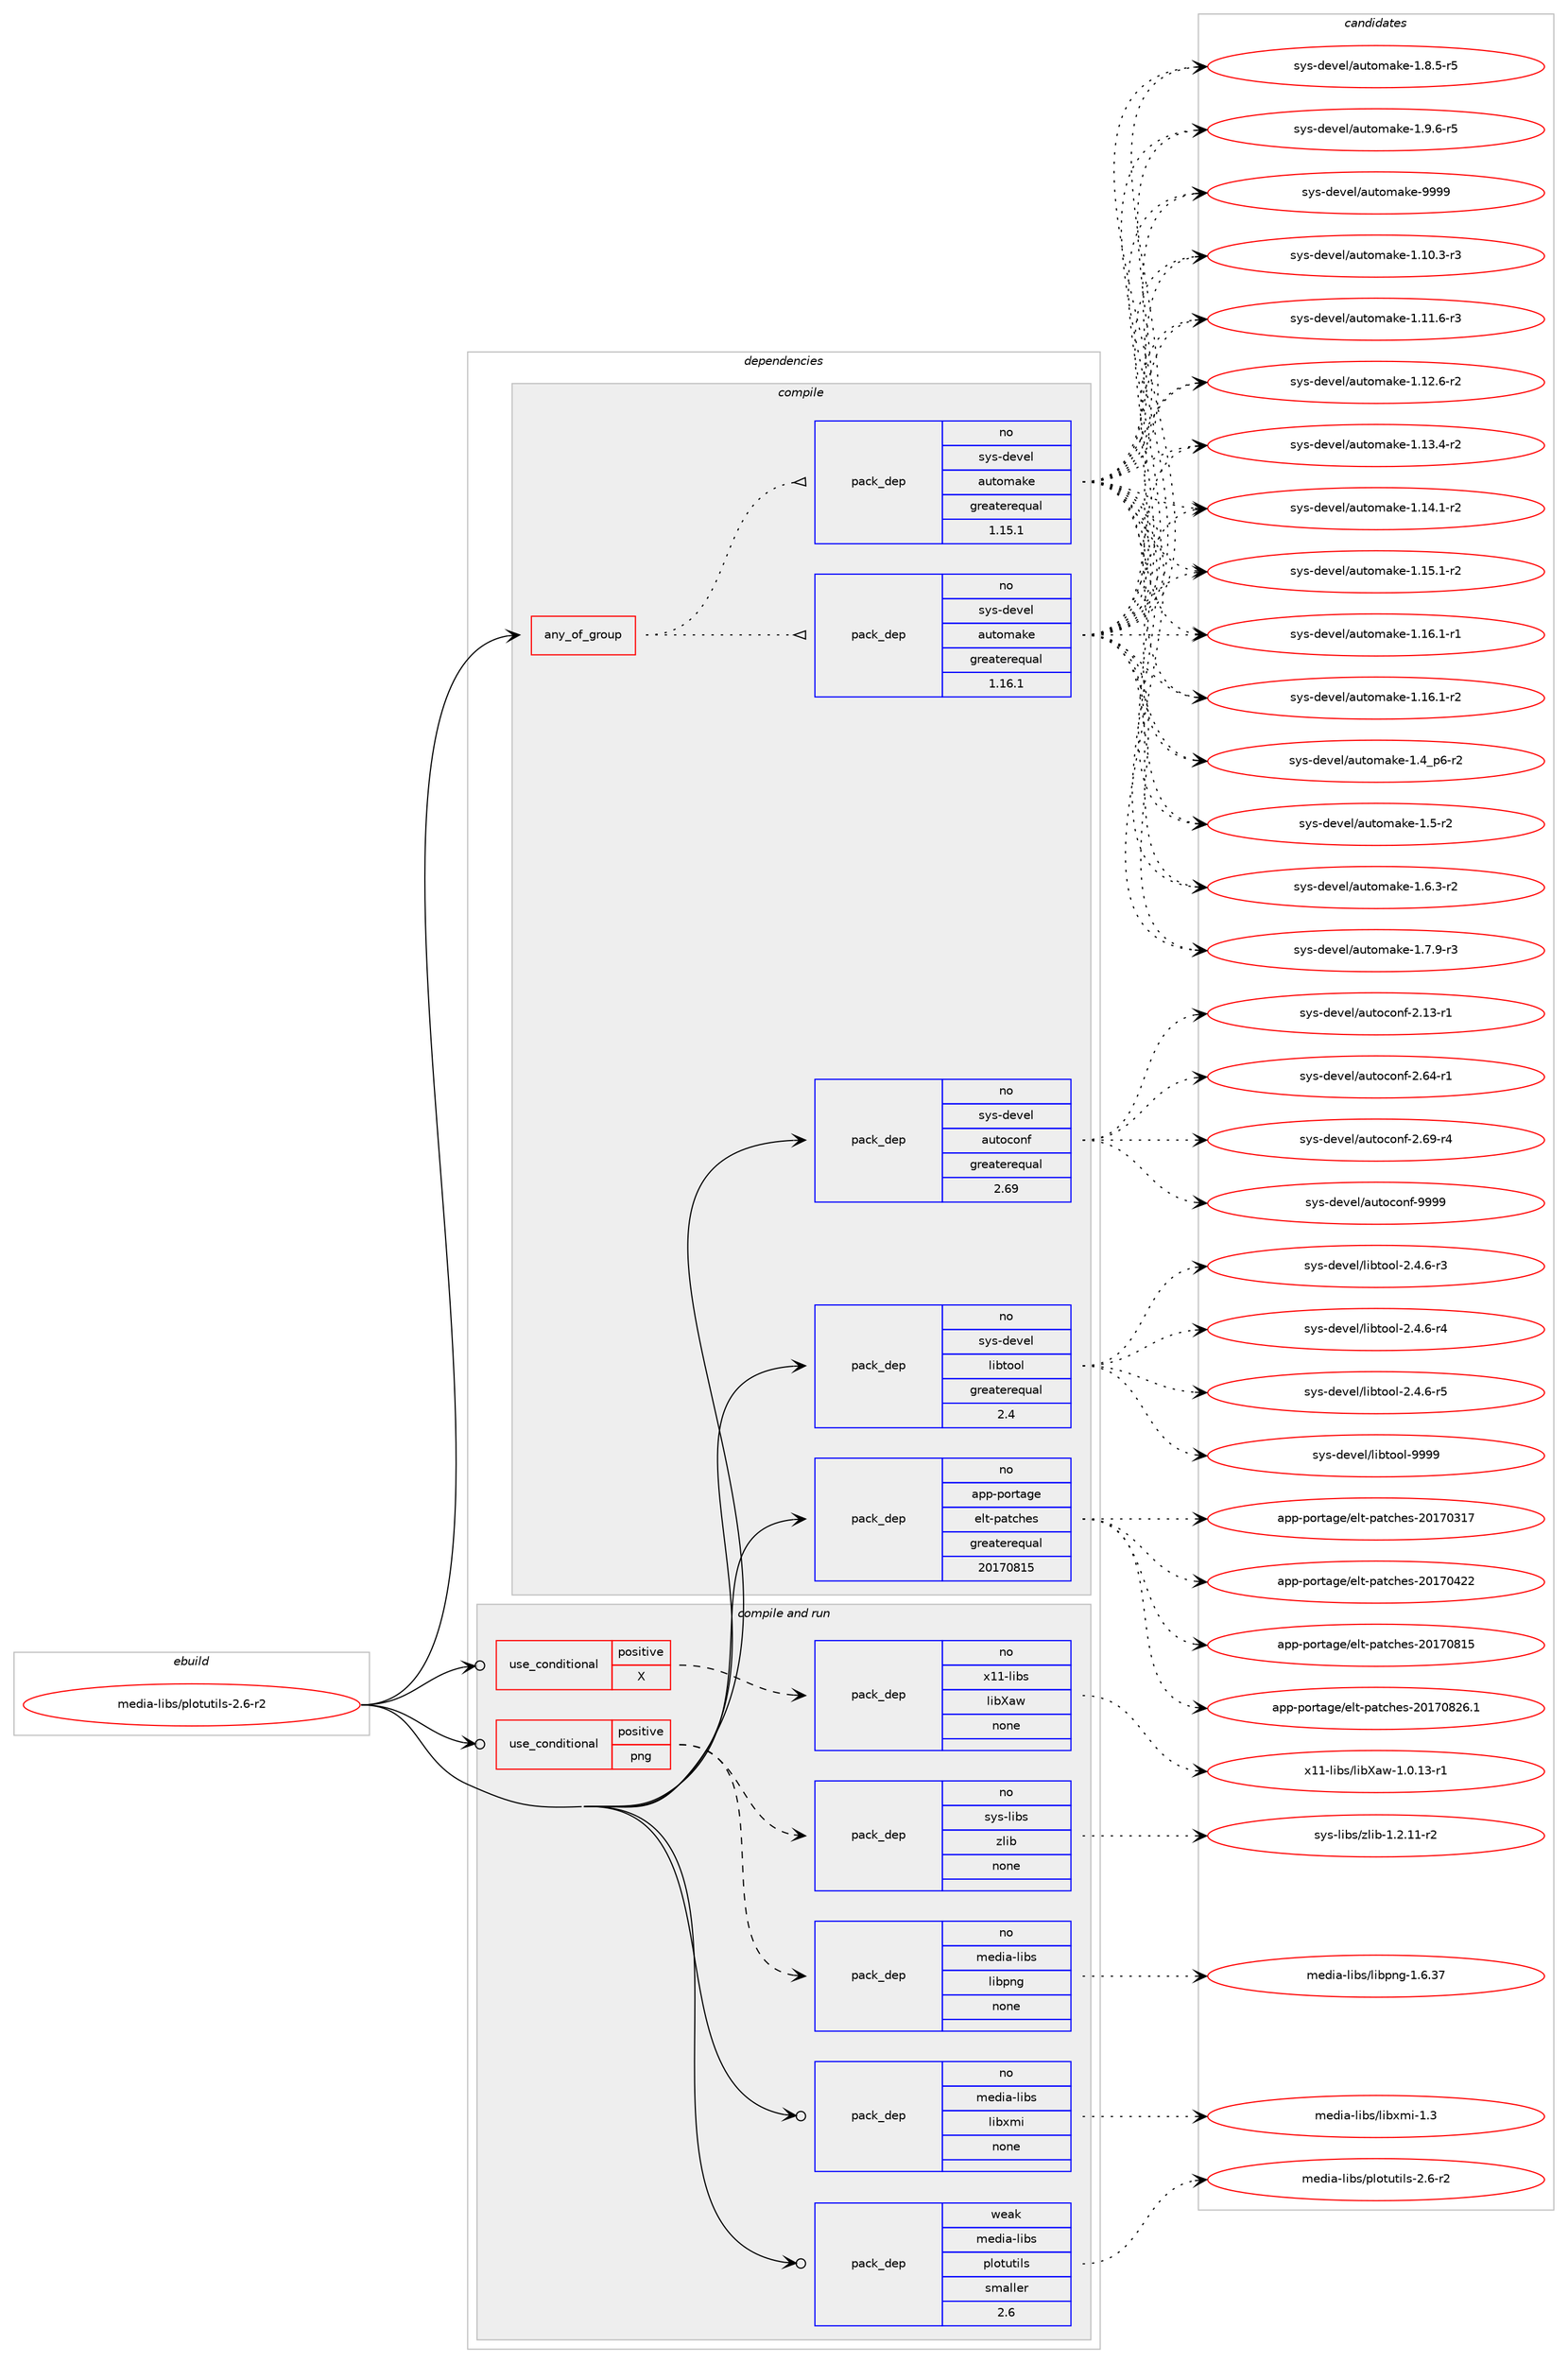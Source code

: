 digraph prolog {

# *************
# Graph options
# *************

newrank=true;
concentrate=true;
compound=true;
graph [rankdir=LR,fontname=Helvetica,fontsize=10,ranksep=1.5];#, ranksep=2.5, nodesep=0.2];
edge  [arrowhead=vee];
node  [fontname=Helvetica,fontsize=10];

# **********
# The ebuild
# **********

subgraph cluster_leftcol {
color=gray;
rank=same;
label=<<i>ebuild</i>>;
id [label="media-libs/plotutils-2.6-r2", color=red, width=4, href="../media-libs/plotutils-2.6-r2.svg"];
}

# ****************
# The dependencies
# ****************

subgraph cluster_midcol {
color=gray;
label=<<i>dependencies</i>>;
subgraph cluster_compile {
fillcolor="#eeeeee";
style=filled;
label=<<i>compile</i>>;
subgraph any13386 {
dependency791203 [label=<<TABLE BORDER="0" CELLBORDER="1" CELLSPACING="0" CELLPADDING="4"><TR><TD CELLPADDING="10">any_of_group</TD></TR></TABLE>>, shape=none, color=red];subgraph pack584786 {
dependency791204 [label=<<TABLE BORDER="0" CELLBORDER="1" CELLSPACING="0" CELLPADDING="4" WIDTH="220"><TR><TD ROWSPAN="6" CELLPADDING="30">pack_dep</TD></TR><TR><TD WIDTH="110">no</TD></TR><TR><TD>sys-devel</TD></TR><TR><TD>automake</TD></TR><TR><TD>greaterequal</TD></TR><TR><TD>1.16.1</TD></TR></TABLE>>, shape=none, color=blue];
}
dependency791203:e -> dependency791204:w [weight=20,style="dotted",arrowhead="oinv"];
subgraph pack584787 {
dependency791205 [label=<<TABLE BORDER="0" CELLBORDER="1" CELLSPACING="0" CELLPADDING="4" WIDTH="220"><TR><TD ROWSPAN="6" CELLPADDING="30">pack_dep</TD></TR><TR><TD WIDTH="110">no</TD></TR><TR><TD>sys-devel</TD></TR><TR><TD>automake</TD></TR><TR><TD>greaterequal</TD></TR><TR><TD>1.15.1</TD></TR></TABLE>>, shape=none, color=blue];
}
dependency791203:e -> dependency791205:w [weight=20,style="dotted",arrowhead="oinv"];
}
id:e -> dependency791203:w [weight=20,style="solid",arrowhead="vee"];
subgraph pack584788 {
dependency791206 [label=<<TABLE BORDER="0" CELLBORDER="1" CELLSPACING="0" CELLPADDING="4" WIDTH="220"><TR><TD ROWSPAN="6" CELLPADDING="30">pack_dep</TD></TR><TR><TD WIDTH="110">no</TD></TR><TR><TD>app-portage</TD></TR><TR><TD>elt-patches</TD></TR><TR><TD>greaterequal</TD></TR><TR><TD>20170815</TD></TR></TABLE>>, shape=none, color=blue];
}
id:e -> dependency791206:w [weight=20,style="solid",arrowhead="vee"];
subgraph pack584789 {
dependency791207 [label=<<TABLE BORDER="0" CELLBORDER="1" CELLSPACING="0" CELLPADDING="4" WIDTH="220"><TR><TD ROWSPAN="6" CELLPADDING="30">pack_dep</TD></TR><TR><TD WIDTH="110">no</TD></TR><TR><TD>sys-devel</TD></TR><TR><TD>autoconf</TD></TR><TR><TD>greaterequal</TD></TR><TR><TD>2.69</TD></TR></TABLE>>, shape=none, color=blue];
}
id:e -> dependency791207:w [weight=20,style="solid",arrowhead="vee"];
subgraph pack584790 {
dependency791208 [label=<<TABLE BORDER="0" CELLBORDER="1" CELLSPACING="0" CELLPADDING="4" WIDTH="220"><TR><TD ROWSPAN="6" CELLPADDING="30">pack_dep</TD></TR><TR><TD WIDTH="110">no</TD></TR><TR><TD>sys-devel</TD></TR><TR><TD>libtool</TD></TR><TR><TD>greaterequal</TD></TR><TR><TD>2.4</TD></TR></TABLE>>, shape=none, color=blue];
}
id:e -> dependency791208:w [weight=20,style="solid",arrowhead="vee"];
}
subgraph cluster_compileandrun {
fillcolor="#eeeeee";
style=filled;
label=<<i>compile and run</i>>;
subgraph cond192595 {
dependency791209 [label=<<TABLE BORDER="0" CELLBORDER="1" CELLSPACING="0" CELLPADDING="4"><TR><TD ROWSPAN="3" CELLPADDING="10">use_conditional</TD></TR><TR><TD>positive</TD></TR><TR><TD>X</TD></TR></TABLE>>, shape=none, color=red];
subgraph pack584791 {
dependency791210 [label=<<TABLE BORDER="0" CELLBORDER="1" CELLSPACING="0" CELLPADDING="4" WIDTH="220"><TR><TD ROWSPAN="6" CELLPADDING="30">pack_dep</TD></TR><TR><TD WIDTH="110">no</TD></TR><TR><TD>x11-libs</TD></TR><TR><TD>libXaw</TD></TR><TR><TD>none</TD></TR><TR><TD></TD></TR></TABLE>>, shape=none, color=blue];
}
dependency791209:e -> dependency791210:w [weight=20,style="dashed",arrowhead="vee"];
}
id:e -> dependency791209:w [weight=20,style="solid",arrowhead="odotvee"];
subgraph cond192596 {
dependency791211 [label=<<TABLE BORDER="0" CELLBORDER="1" CELLSPACING="0" CELLPADDING="4"><TR><TD ROWSPAN="3" CELLPADDING="10">use_conditional</TD></TR><TR><TD>positive</TD></TR><TR><TD>png</TD></TR></TABLE>>, shape=none, color=red];
subgraph pack584792 {
dependency791212 [label=<<TABLE BORDER="0" CELLBORDER="1" CELLSPACING="0" CELLPADDING="4" WIDTH="220"><TR><TD ROWSPAN="6" CELLPADDING="30">pack_dep</TD></TR><TR><TD WIDTH="110">no</TD></TR><TR><TD>media-libs</TD></TR><TR><TD>libpng</TD></TR><TR><TD>none</TD></TR><TR><TD></TD></TR></TABLE>>, shape=none, color=blue];
}
dependency791211:e -> dependency791212:w [weight=20,style="dashed",arrowhead="vee"];
subgraph pack584793 {
dependency791213 [label=<<TABLE BORDER="0" CELLBORDER="1" CELLSPACING="0" CELLPADDING="4" WIDTH="220"><TR><TD ROWSPAN="6" CELLPADDING="30">pack_dep</TD></TR><TR><TD WIDTH="110">no</TD></TR><TR><TD>sys-libs</TD></TR><TR><TD>zlib</TD></TR><TR><TD>none</TD></TR><TR><TD></TD></TR></TABLE>>, shape=none, color=blue];
}
dependency791211:e -> dependency791213:w [weight=20,style="dashed",arrowhead="vee"];
}
id:e -> dependency791211:w [weight=20,style="solid",arrowhead="odotvee"];
subgraph pack584794 {
dependency791214 [label=<<TABLE BORDER="0" CELLBORDER="1" CELLSPACING="0" CELLPADDING="4" WIDTH="220"><TR><TD ROWSPAN="6" CELLPADDING="30">pack_dep</TD></TR><TR><TD WIDTH="110">no</TD></TR><TR><TD>media-libs</TD></TR><TR><TD>libxmi</TD></TR><TR><TD>none</TD></TR><TR><TD></TD></TR></TABLE>>, shape=none, color=blue];
}
id:e -> dependency791214:w [weight=20,style="solid",arrowhead="odotvee"];
subgraph pack584795 {
dependency791215 [label=<<TABLE BORDER="0" CELLBORDER="1" CELLSPACING="0" CELLPADDING="4" WIDTH="220"><TR><TD ROWSPAN="6" CELLPADDING="30">pack_dep</TD></TR><TR><TD WIDTH="110">weak</TD></TR><TR><TD>media-libs</TD></TR><TR><TD>plotutils</TD></TR><TR><TD>smaller</TD></TR><TR><TD>2.6</TD></TR></TABLE>>, shape=none, color=blue];
}
id:e -> dependency791215:w [weight=20,style="solid",arrowhead="odotvee"];
}
subgraph cluster_run {
fillcolor="#eeeeee";
style=filled;
label=<<i>run</i>>;
}
}

# **************
# The candidates
# **************

subgraph cluster_choices {
rank=same;
color=gray;
label=<<i>candidates</i>>;

subgraph choice584786 {
color=black;
nodesep=1;
choice11512111545100101118101108479711711611110997107101454946494846514511451 [label="sys-devel/automake-1.10.3-r3", color=red, width=4,href="../sys-devel/automake-1.10.3-r3.svg"];
choice11512111545100101118101108479711711611110997107101454946494946544511451 [label="sys-devel/automake-1.11.6-r3", color=red, width=4,href="../sys-devel/automake-1.11.6-r3.svg"];
choice11512111545100101118101108479711711611110997107101454946495046544511450 [label="sys-devel/automake-1.12.6-r2", color=red, width=4,href="../sys-devel/automake-1.12.6-r2.svg"];
choice11512111545100101118101108479711711611110997107101454946495146524511450 [label="sys-devel/automake-1.13.4-r2", color=red, width=4,href="../sys-devel/automake-1.13.4-r2.svg"];
choice11512111545100101118101108479711711611110997107101454946495246494511450 [label="sys-devel/automake-1.14.1-r2", color=red, width=4,href="../sys-devel/automake-1.14.1-r2.svg"];
choice11512111545100101118101108479711711611110997107101454946495346494511450 [label="sys-devel/automake-1.15.1-r2", color=red, width=4,href="../sys-devel/automake-1.15.1-r2.svg"];
choice11512111545100101118101108479711711611110997107101454946495446494511449 [label="sys-devel/automake-1.16.1-r1", color=red, width=4,href="../sys-devel/automake-1.16.1-r1.svg"];
choice11512111545100101118101108479711711611110997107101454946495446494511450 [label="sys-devel/automake-1.16.1-r2", color=red, width=4,href="../sys-devel/automake-1.16.1-r2.svg"];
choice115121115451001011181011084797117116111109971071014549465295112544511450 [label="sys-devel/automake-1.4_p6-r2", color=red, width=4,href="../sys-devel/automake-1.4_p6-r2.svg"];
choice11512111545100101118101108479711711611110997107101454946534511450 [label="sys-devel/automake-1.5-r2", color=red, width=4,href="../sys-devel/automake-1.5-r2.svg"];
choice115121115451001011181011084797117116111109971071014549465446514511450 [label="sys-devel/automake-1.6.3-r2", color=red, width=4,href="../sys-devel/automake-1.6.3-r2.svg"];
choice115121115451001011181011084797117116111109971071014549465546574511451 [label="sys-devel/automake-1.7.9-r3", color=red, width=4,href="../sys-devel/automake-1.7.9-r3.svg"];
choice115121115451001011181011084797117116111109971071014549465646534511453 [label="sys-devel/automake-1.8.5-r5", color=red, width=4,href="../sys-devel/automake-1.8.5-r5.svg"];
choice115121115451001011181011084797117116111109971071014549465746544511453 [label="sys-devel/automake-1.9.6-r5", color=red, width=4,href="../sys-devel/automake-1.9.6-r5.svg"];
choice115121115451001011181011084797117116111109971071014557575757 [label="sys-devel/automake-9999", color=red, width=4,href="../sys-devel/automake-9999.svg"];
dependency791204:e -> choice11512111545100101118101108479711711611110997107101454946494846514511451:w [style=dotted,weight="100"];
dependency791204:e -> choice11512111545100101118101108479711711611110997107101454946494946544511451:w [style=dotted,weight="100"];
dependency791204:e -> choice11512111545100101118101108479711711611110997107101454946495046544511450:w [style=dotted,weight="100"];
dependency791204:e -> choice11512111545100101118101108479711711611110997107101454946495146524511450:w [style=dotted,weight="100"];
dependency791204:e -> choice11512111545100101118101108479711711611110997107101454946495246494511450:w [style=dotted,weight="100"];
dependency791204:e -> choice11512111545100101118101108479711711611110997107101454946495346494511450:w [style=dotted,weight="100"];
dependency791204:e -> choice11512111545100101118101108479711711611110997107101454946495446494511449:w [style=dotted,weight="100"];
dependency791204:e -> choice11512111545100101118101108479711711611110997107101454946495446494511450:w [style=dotted,weight="100"];
dependency791204:e -> choice115121115451001011181011084797117116111109971071014549465295112544511450:w [style=dotted,weight="100"];
dependency791204:e -> choice11512111545100101118101108479711711611110997107101454946534511450:w [style=dotted,weight="100"];
dependency791204:e -> choice115121115451001011181011084797117116111109971071014549465446514511450:w [style=dotted,weight="100"];
dependency791204:e -> choice115121115451001011181011084797117116111109971071014549465546574511451:w [style=dotted,weight="100"];
dependency791204:e -> choice115121115451001011181011084797117116111109971071014549465646534511453:w [style=dotted,weight="100"];
dependency791204:e -> choice115121115451001011181011084797117116111109971071014549465746544511453:w [style=dotted,weight="100"];
dependency791204:e -> choice115121115451001011181011084797117116111109971071014557575757:w [style=dotted,weight="100"];
}
subgraph choice584787 {
color=black;
nodesep=1;
choice11512111545100101118101108479711711611110997107101454946494846514511451 [label="sys-devel/automake-1.10.3-r3", color=red, width=4,href="../sys-devel/automake-1.10.3-r3.svg"];
choice11512111545100101118101108479711711611110997107101454946494946544511451 [label="sys-devel/automake-1.11.6-r3", color=red, width=4,href="../sys-devel/automake-1.11.6-r3.svg"];
choice11512111545100101118101108479711711611110997107101454946495046544511450 [label="sys-devel/automake-1.12.6-r2", color=red, width=4,href="../sys-devel/automake-1.12.6-r2.svg"];
choice11512111545100101118101108479711711611110997107101454946495146524511450 [label="sys-devel/automake-1.13.4-r2", color=red, width=4,href="../sys-devel/automake-1.13.4-r2.svg"];
choice11512111545100101118101108479711711611110997107101454946495246494511450 [label="sys-devel/automake-1.14.1-r2", color=red, width=4,href="../sys-devel/automake-1.14.1-r2.svg"];
choice11512111545100101118101108479711711611110997107101454946495346494511450 [label="sys-devel/automake-1.15.1-r2", color=red, width=4,href="../sys-devel/automake-1.15.1-r2.svg"];
choice11512111545100101118101108479711711611110997107101454946495446494511449 [label="sys-devel/automake-1.16.1-r1", color=red, width=4,href="../sys-devel/automake-1.16.1-r1.svg"];
choice11512111545100101118101108479711711611110997107101454946495446494511450 [label="sys-devel/automake-1.16.1-r2", color=red, width=4,href="../sys-devel/automake-1.16.1-r2.svg"];
choice115121115451001011181011084797117116111109971071014549465295112544511450 [label="sys-devel/automake-1.4_p6-r2", color=red, width=4,href="../sys-devel/automake-1.4_p6-r2.svg"];
choice11512111545100101118101108479711711611110997107101454946534511450 [label="sys-devel/automake-1.5-r2", color=red, width=4,href="../sys-devel/automake-1.5-r2.svg"];
choice115121115451001011181011084797117116111109971071014549465446514511450 [label="sys-devel/automake-1.6.3-r2", color=red, width=4,href="../sys-devel/automake-1.6.3-r2.svg"];
choice115121115451001011181011084797117116111109971071014549465546574511451 [label="sys-devel/automake-1.7.9-r3", color=red, width=4,href="../sys-devel/automake-1.7.9-r3.svg"];
choice115121115451001011181011084797117116111109971071014549465646534511453 [label="sys-devel/automake-1.8.5-r5", color=red, width=4,href="../sys-devel/automake-1.8.5-r5.svg"];
choice115121115451001011181011084797117116111109971071014549465746544511453 [label="sys-devel/automake-1.9.6-r5", color=red, width=4,href="../sys-devel/automake-1.9.6-r5.svg"];
choice115121115451001011181011084797117116111109971071014557575757 [label="sys-devel/automake-9999", color=red, width=4,href="../sys-devel/automake-9999.svg"];
dependency791205:e -> choice11512111545100101118101108479711711611110997107101454946494846514511451:w [style=dotted,weight="100"];
dependency791205:e -> choice11512111545100101118101108479711711611110997107101454946494946544511451:w [style=dotted,weight="100"];
dependency791205:e -> choice11512111545100101118101108479711711611110997107101454946495046544511450:w [style=dotted,weight="100"];
dependency791205:e -> choice11512111545100101118101108479711711611110997107101454946495146524511450:w [style=dotted,weight="100"];
dependency791205:e -> choice11512111545100101118101108479711711611110997107101454946495246494511450:w [style=dotted,weight="100"];
dependency791205:e -> choice11512111545100101118101108479711711611110997107101454946495346494511450:w [style=dotted,weight="100"];
dependency791205:e -> choice11512111545100101118101108479711711611110997107101454946495446494511449:w [style=dotted,weight="100"];
dependency791205:e -> choice11512111545100101118101108479711711611110997107101454946495446494511450:w [style=dotted,weight="100"];
dependency791205:e -> choice115121115451001011181011084797117116111109971071014549465295112544511450:w [style=dotted,weight="100"];
dependency791205:e -> choice11512111545100101118101108479711711611110997107101454946534511450:w [style=dotted,weight="100"];
dependency791205:e -> choice115121115451001011181011084797117116111109971071014549465446514511450:w [style=dotted,weight="100"];
dependency791205:e -> choice115121115451001011181011084797117116111109971071014549465546574511451:w [style=dotted,weight="100"];
dependency791205:e -> choice115121115451001011181011084797117116111109971071014549465646534511453:w [style=dotted,weight="100"];
dependency791205:e -> choice115121115451001011181011084797117116111109971071014549465746544511453:w [style=dotted,weight="100"];
dependency791205:e -> choice115121115451001011181011084797117116111109971071014557575757:w [style=dotted,weight="100"];
}
subgraph choice584788 {
color=black;
nodesep=1;
choice97112112451121111141169710310147101108116451129711699104101115455048495548514955 [label="app-portage/elt-patches-20170317", color=red, width=4,href="../app-portage/elt-patches-20170317.svg"];
choice97112112451121111141169710310147101108116451129711699104101115455048495548525050 [label="app-portage/elt-patches-20170422", color=red, width=4,href="../app-portage/elt-patches-20170422.svg"];
choice97112112451121111141169710310147101108116451129711699104101115455048495548564953 [label="app-portage/elt-patches-20170815", color=red, width=4,href="../app-portage/elt-patches-20170815.svg"];
choice971121124511211111411697103101471011081164511297116991041011154550484955485650544649 [label="app-portage/elt-patches-20170826.1", color=red, width=4,href="../app-portage/elt-patches-20170826.1.svg"];
dependency791206:e -> choice97112112451121111141169710310147101108116451129711699104101115455048495548514955:w [style=dotted,weight="100"];
dependency791206:e -> choice97112112451121111141169710310147101108116451129711699104101115455048495548525050:w [style=dotted,weight="100"];
dependency791206:e -> choice97112112451121111141169710310147101108116451129711699104101115455048495548564953:w [style=dotted,weight="100"];
dependency791206:e -> choice971121124511211111411697103101471011081164511297116991041011154550484955485650544649:w [style=dotted,weight="100"];
}
subgraph choice584789 {
color=black;
nodesep=1;
choice1151211154510010111810110847971171161119911111010245504649514511449 [label="sys-devel/autoconf-2.13-r1", color=red, width=4,href="../sys-devel/autoconf-2.13-r1.svg"];
choice1151211154510010111810110847971171161119911111010245504654524511449 [label="sys-devel/autoconf-2.64-r1", color=red, width=4,href="../sys-devel/autoconf-2.64-r1.svg"];
choice1151211154510010111810110847971171161119911111010245504654574511452 [label="sys-devel/autoconf-2.69-r4", color=red, width=4,href="../sys-devel/autoconf-2.69-r4.svg"];
choice115121115451001011181011084797117116111991111101024557575757 [label="sys-devel/autoconf-9999", color=red, width=4,href="../sys-devel/autoconf-9999.svg"];
dependency791207:e -> choice1151211154510010111810110847971171161119911111010245504649514511449:w [style=dotted,weight="100"];
dependency791207:e -> choice1151211154510010111810110847971171161119911111010245504654524511449:w [style=dotted,weight="100"];
dependency791207:e -> choice1151211154510010111810110847971171161119911111010245504654574511452:w [style=dotted,weight="100"];
dependency791207:e -> choice115121115451001011181011084797117116111991111101024557575757:w [style=dotted,weight="100"];
}
subgraph choice584790 {
color=black;
nodesep=1;
choice1151211154510010111810110847108105981161111111084550465246544511451 [label="sys-devel/libtool-2.4.6-r3", color=red, width=4,href="../sys-devel/libtool-2.4.6-r3.svg"];
choice1151211154510010111810110847108105981161111111084550465246544511452 [label="sys-devel/libtool-2.4.6-r4", color=red, width=4,href="../sys-devel/libtool-2.4.6-r4.svg"];
choice1151211154510010111810110847108105981161111111084550465246544511453 [label="sys-devel/libtool-2.4.6-r5", color=red, width=4,href="../sys-devel/libtool-2.4.6-r5.svg"];
choice1151211154510010111810110847108105981161111111084557575757 [label="sys-devel/libtool-9999", color=red, width=4,href="../sys-devel/libtool-9999.svg"];
dependency791208:e -> choice1151211154510010111810110847108105981161111111084550465246544511451:w [style=dotted,weight="100"];
dependency791208:e -> choice1151211154510010111810110847108105981161111111084550465246544511452:w [style=dotted,weight="100"];
dependency791208:e -> choice1151211154510010111810110847108105981161111111084550465246544511453:w [style=dotted,weight="100"];
dependency791208:e -> choice1151211154510010111810110847108105981161111111084557575757:w [style=dotted,weight="100"];
}
subgraph choice584791 {
color=black;
nodesep=1;
choice1204949451081059811547108105988897119454946484649514511449 [label="x11-libs/libXaw-1.0.13-r1", color=red, width=4,href="../x11-libs/libXaw-1.0.13-r1.svg"];
dependency791210:e -> choice1204949451081059811547108105988897119454946484649514511449:w [style=dotted,weight="100"];
}
subgraph choice584792 {
color=black;
nodesep=1;
choice109101100105974510810598115471081059811211010345494654465155 [label="media-libs/libpng-1.6.37", color=red, width=4,href="../media-libs/libpng-1.6.37.svg"];
dependency791212:e -> choice109101100105974510810598115471081059811211010345494654465155:w [style=dotted,weight="100"];
}
subgraph choice584793 {
color=black;
nodesep=1;
choice11512111545108105981154712210810598454946504649494511450 [label="sys-libs/zlib-1.2.11-r2", color=red, width=4,href="../sys-libs/zlib-1.2.11-r2.svg"];
dependency791213:e -> choice11512111545108105981154712210810598454946504649494511450:w [style=dotted,weight="100"];
}
subgraph choice584794 {
color=black;
nodesep=1;
choice109101100105974510810598115471081059812010910545494651 [label="media-libs/libxmi-1.3", color=red, width=4,href="../media-libs/libxmi-1.3.svg"];
dependency791214:e -> choice109101100105974510810598115471081059812010910545494651:w [style=dotted,weight="100"];
}
subgraph choice584795 {
color=black;
nodesep=1;
choice10910110010597451081059811547112108111116117116105108115455046544511450 [label="media-libs/plotutils-2.6-r2", color=red, width=4,href="../media-libs/plotutils-2.6-r2.svg"];
dependency791215:e -> choice10910110010597451081059811547112108111116117116105108115455046544511450:w [style=dotted,weight="100"];
}
}

}
